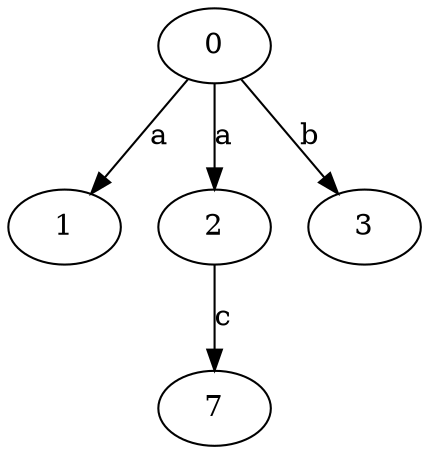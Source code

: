 strict digraph  {
1;
2;
3;
0;
7;
2 -> 7  [label=c];
0 -> 1  [label=a];
0 -> 2  [label=a];
0 -> 3  [label=b];
}
